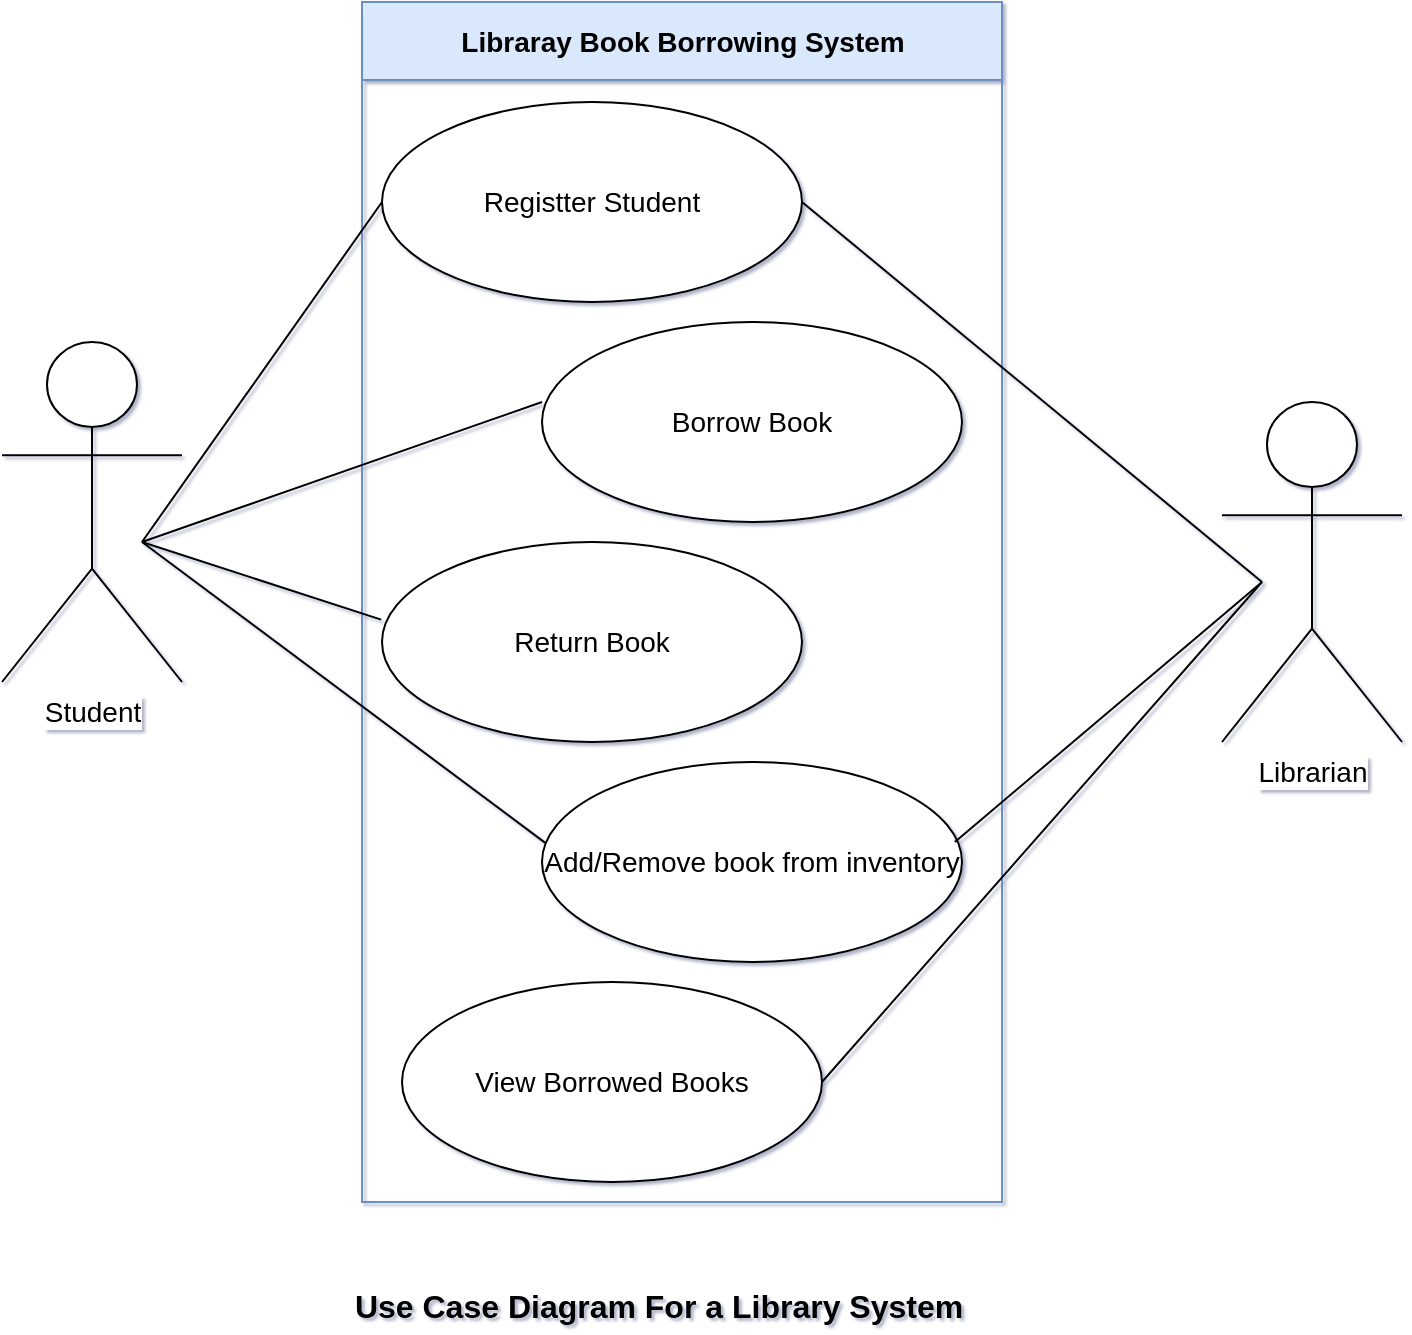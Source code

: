<mxfile version="12.2.4"><diagram id="-VHVaoGxF3mPjK7cupec"><mxGraphModel dx="1700" dy="1194" grid="1" gridSize="10" guides="1" tooltips="1" connect="1" arrows="1" fold="1" page="1" pageScale="1" pageWidth="850" pageHeight="1100" math="0" shadow="1"><root><mxCell id="0"/><mxCell id="1" parent="0"/><mxCell id="3" value="&lt;b&gt;Libraray Book Borrowing System&lt;/b&gt;" style="swimlane;html=1;startSize=39;horizontal=1;containerType=tree;fontStyle=0;fontSize=14;fillColor=#dae8fc;strokeColor=#6c8ebf;" vertex="1" parent="1"><mxGeometry x="240" y="200" width="320" height="600" as="geometry"/></mxCell><mxCell id="4" value="Registter Student" style="ellipse;whiteSpace=wrap;html=1;fontSize=14;" vertex="1" parent="3"><mxGeometry x="10" y="50" width="210" height="100" as="geometry"/></mxCell><mxCell id="6" value="Borrow Book" style="ellipse;whiteSpace=wrap;html=1;fontSize=14;" vertex="1" parent="3"><mxGeometry x="90" y="160" width="210" height="100" as="geometry"/></mxCell><mxCell id="7" value="Return Book" style="ellipse;whiteSpace=wrap;html=1;fontSize=14;" vertex="1" parent="3"><mxGeometry x="10" y="270" width="210" height="100" as="geometry"/></mxCell><mxCell id="8" value="Add/Remove book from inventory" style="ellipse;whiteSpace=wrap;html=1;fontSize=14;" vertex="1" parent="3"><mxGeometry x="90" y="380" width="210" height="100" as="geometry"/></mxCell><mxCell id="9" value="View Borrowed Books" style="ellipse;whiteSpace=wrap;html=1;fontSize=14;" vertex="1" parent="3"><mxGeometry x="20" y="490" width="210" height="100" as="geometry"/></mxCell><mxCell id="12" value="" style="endArrow=none;html=1;fontSize=14;" edge="1" parent="3"><mxGeometry width="50" height="50" relative="1" as="geometry"><mxPoint x="-110" y="270" as="sourcePoint"/><mxPoint x="10" y="100" as="targetPoint"/></mxGeometry></mxCell><mxCell id="13" value="" style="endArrow=none;html=1;fontSize=14;entryX=0;entryY=0.4;entryDx=0;entryDy=0;entryPerimeter=0;" edge="1" parent="3" target="6"><mxGeometry width="50" height="50" relative="1" as="geometry"><mxPoint x="-110" y="270" as="sourcePoint"/><mxPoint x="20" y="200" as="targetPoint"/></mxGeometry></mxCell><mxCell id="10" value="Student" style="shape=umlActor;verticalLabelPosition=bottom;labelBackgroundColor=#ffffff;verticalAlign=top;html=1;outlineConnect=0;fontSize=14;" vertex="1" parent="1"><mxGeometry x="60" y="370" width="90" height="170" as="geometry"/></mxCell><mxCell id="11" value="Librarian" style="shape=umlActor;verticalLabelPosition=bottom;labelBackgroundColor=#ffffff;verticalAlign=top;html=1;outlineConnect=0;fontSize=14;" vertex="1" parent="1"><mxGeometry x="670" y="400" width="90" height="170" as="geometry"/></mxCell><mxCell id="14" value="" style="endArrow=none;html=1;fontSize=14;entryX=-0.002;entryY=0.388;entryDx=0;entryDy=0;entryPerimeter=0;" edge="1" parent="1" target="7"><mxGeometry width="50" height="50" relative="1" as="geometry"><mxPoint x="130" y="470" as="sourcePoint"/><mxPoint x="230" y="460" as="targetPoint"/></mxGeometry></mxCell><mxCell id="15" value="" style="endArrow=none;html=1;fontSize=14;exitX=1;exitY=0.5;exitDx=0;exitDy=0;" edge="1" parent="1" source="4"><mxGeometry width="50" height="50" relative="1" as="geometry"><mxPoint x="590" y="370" as="sourcePoint"/><mxPoint x="690" y="490" as="targetPoint"/></mxGeometry></mxCell><mxCell id="16" value="" style="endArrow=none;html=1;fontSize=14;exitX=0.983;exitY=0.4;exitDx=0;exitDy=0;exitPerimeter=0;" edge="1" parent="1" source="8"><mxGeometry width="50" height="50" relative="1" as="geometry"><mxPoint x="590" y="525" as="sourcePoint"/><mxPoint x="690" y="490" as="targetPoint"/></mxGeometry></mxCell><mxCell id="17" value="" style="endArrow=none;html=1;fontSize=14;exitX=1;exitY=0.5;exitDx=0;exitDy=0;" edge="1" parent="1" source="9"><mxGeometry width="50" height="50" relative="1" as="geometry"><mxPoint x="580" y="680" as="sourcePoint"/><mxPoint x="690" y="490" as="targetPoint"/></mxGeometry></mxCell><mxCell id="18" value="" style="endArrow=none;html=1;fontSize=14;exitX=0.007;exitY=0.403;exitDx=0;exitDy=0;exitPerimeter=0;" edge="1" parent="1" source="8"><mxGeometry width="50" height="50" relative="1" as="geometry"><mxPoint x="150" y="630" as="sourcePoint"/><mxPoint x="130" y="470" as="targetPoint"/></mxGeometry></mxCell><mxCell id="19" value="&amp;nbsp;Use Case Diagram For a Library System" style="text;html=1;resizable=0;points=[];autosize=1;align=left;verticalAlign=top;spacingTop=-4;fontSize=16;fontStyle=1" vertex="1" parent="1"><mxGeometry x="230" y="840" width="270" height="20" as="geometry"/></mxCell></root></mxGraphModel></diagram></mxfile>